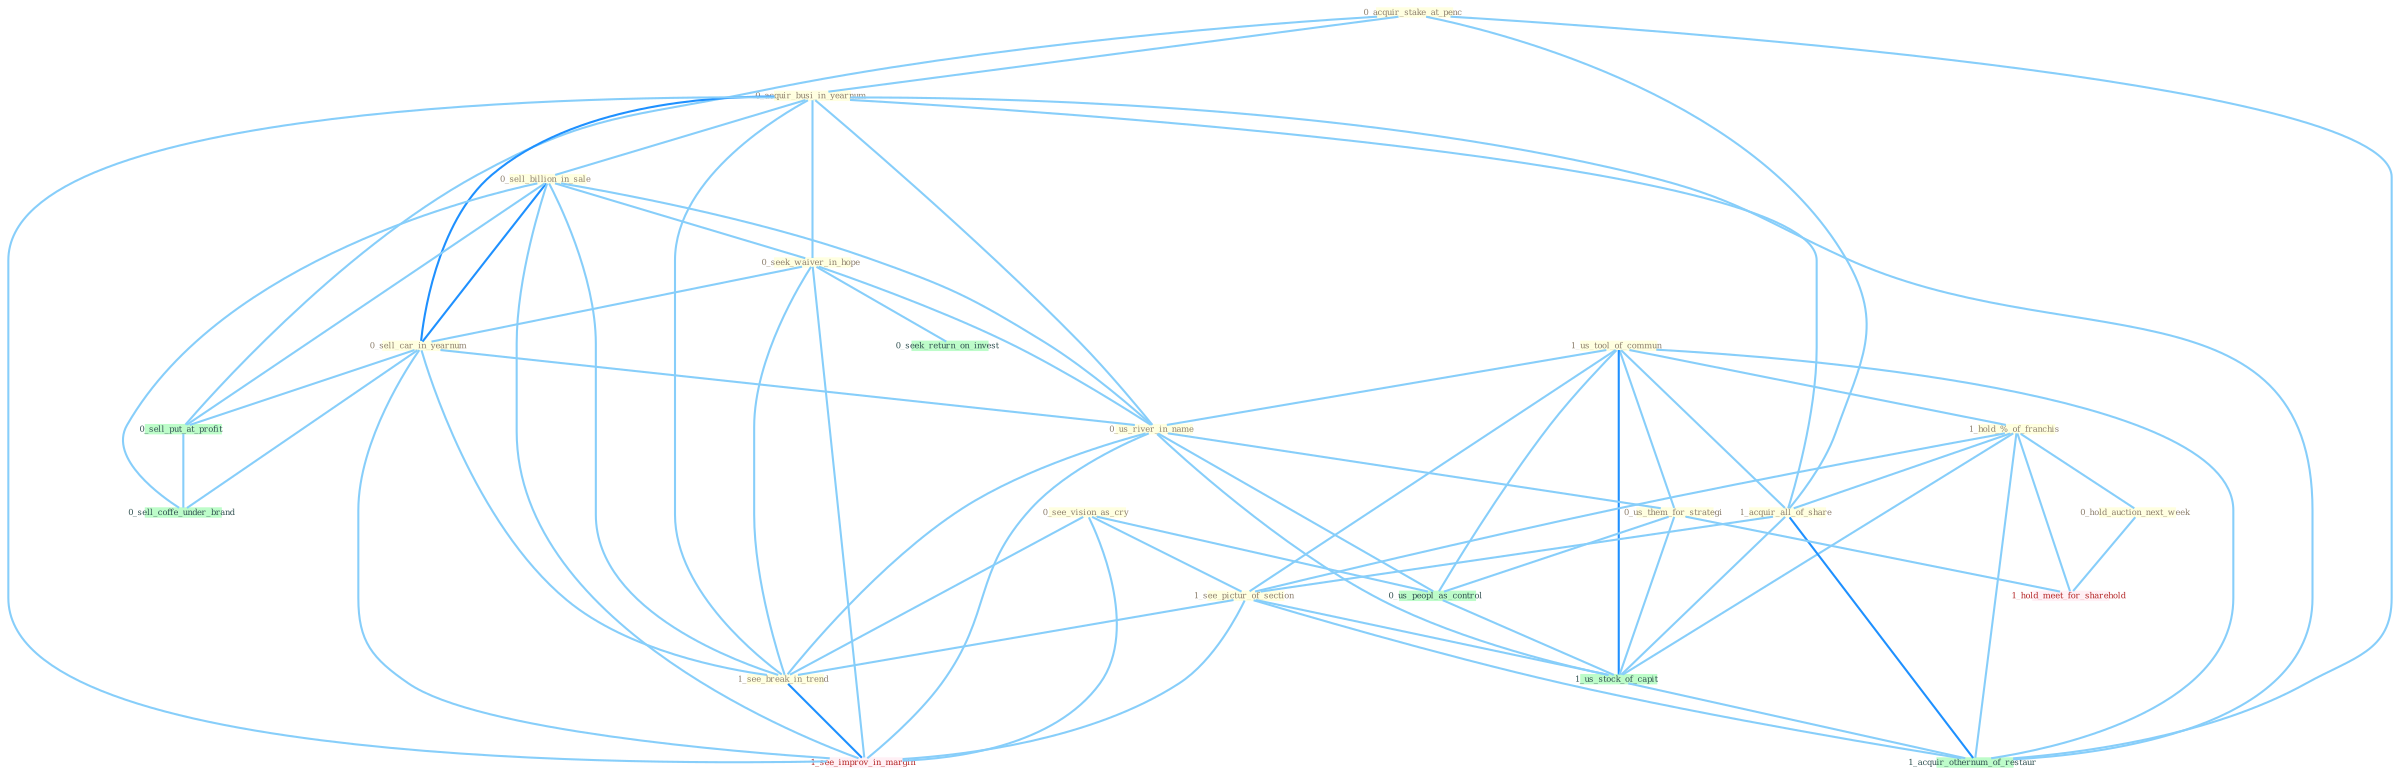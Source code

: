 Graph G{ 
    node
    [shape=polygon,style=filled,width=.5,height=.06,color="#BDFCC9",fixedsize=true,fontsize=4,
    fontcolor="#2f4f4f"];
    {node
    [color="#ffffe0", fontcolor="#8b7d6b"] "0_acquir_stake_at_penc " "1_us_tool_of_commun " "0_acquir_busi_in_yearnum " "1_hold_%_of_franchis " "1_acquir_all_of_share " "0_sell_billion_in_sale " "0_seek_waiver_in_hope " "0_see_vision_as_cry " "0_sell_car_in_yearnum " "0_us_river_in_name " "1_see_pictur_of_section " "0_hold_auction_next_week " "0_us_them_for_strategi " "1_see_break_in_trend "}
{node [color="#fff0f5", fontcolor="#b22222"] "1_see_improv_in_margin " "1_hold_meet_for_sharehold "}
edge [color="#B0E2FF"];

	"0_acquir_stake_at_penc " -- "0_acquir_busi_in_yearnum " [w="1", color="#87cefa" ];
	"0_acquir_stake_at_penc " -- "1_acquir_all_of_share " [w="1", color="#87cefa" ];
	"0_acquir_stake_at_penc " -- "0_sell_put_at_profit " [w="1", color="#87cefa" ];
	"0_acquir_stake_at_penc " -- "1_acquir_othernum_of_restaur " [w="1", color="#87cefa" ];
	"1_us_tool_of_commun " -- "1_hold_%_of_franchis " [w="1", color="#87cefa" ];
	"1_us_tool_of_commun " -- "1_acquir_all_of_share " [w="1", color="#87cefa" ];
	"1_us_tool_of_commun " -- "0_us_river_in_name " [w="1", color="#87cefa" ];
	"1_us_tool_of_commun " -- "1_see_pictur_of_section " [w="1", color="#87cefa" ];
	"1_us_tool_of_commun " -- "0_us_them_for_strategi " [w="1", color="#87cefa" ];
	"1_us_tool_of_commun " -- "0_us_peopl_as_control " [w="1", color="#87cefa" ];
	"1_us_tool_of_commun " -- "1_us_stock_of_capit " [w="2", color="#1e90ff" , len=0.8];
	"1_us_tool_of_commun " -- "1_acquir_othernum_of_restaur " [w="1", color="#87cefa" ];
	"0_acquir_busi_in_yearnum " -- "1_acquir_all_of_share " [w="1", color="#87cefa" ];
	"0_acquir_busi_in_yearnum " -- "0_sell_billion_in_sale " [w="1", color="#87cefa" ];
	"0_acquir_busi_in_yearnum " -- "0_seek_waiver_in_hope " [w="1", color="#87cefa" ];
	"0_acquir_busi_in_yearnum " -- "0_sell_car_in_yearnum " [w="2", color="#1e90ff" , len=0.8];
	"0_acquir_busi_in_yearnum " -- "0_us_river_in_name " [w="1", color="#87cefa" ];
	"0_acquir_busi_in_yearnum " -- "1_see_break_in_trend " [w="1", color="#87cefa" ];
	"0_acquir_busi_in_yearnum " -- "1_see_improv_in_margin " [w="1", color="#87cefa" ];
	"0_acquir_busi_in_yearnum " -- "1_acquir_othernum_of_restaur " [w="1", color="#87cefa" ];
	"1_hold_%_of_franchis " -- "1_acquir_all_of_share " [w="1", color="#87cefa" ];
	"1_hold_%_of_franchis " -- "1_see_pictur_of_section " [w="1", color="#87cefa" ];
	"1_hold_%_of_franchis " -- "0_hold_auction_next_week " [w="1", color="#87cefa" ];
	"1_hold_%_of_franchis " -- "1_us_stock_of_capit " [w="1", color="#87cefa" ];
	"1_hold_%_of_franchis " -- "1_hold_meet_for_sharehold " [w="1", color="#87cefa" ];
	"1_hold_%_of_franchis " -- "1_acquir_othernum_of_restaur " [w="1", color="#87cefa" ];
	"1_acquir_all_of_share " -- "1_see_pictur_of_section " [w="1", color="#87cefa" ];
	"1_acquir_all_of_share " -- "1_us_stock_of_capit " [w="1", color="#87cefa" ];
	"1_acquir_all_of_share " -- "1_acquir_othernum_of_restaur " [w="2", color="#1e90ff" , len=0.8];
	"0_sell_billion_in_sale " -- "0_seek_waiver_in_hope " [w="1", color="#87cefa" ];
	"0_sell_billion_in_sale " -- "0_sell_car_in_yearnum " [w="2", color="#1e90ff" , len=0.8];
	"0_sell_billion_in_sale " -- "0_us_river_in_name " [w="1", color="#87cefa" ];
	"0_sell_billion_in_sale " -- "1_see_break_in_trend " [w="1", color="#87cefa" ];
	"0_sell_billion_in_sale " -- "0_sell_put_at_profit " [w="1", color="#87cefa" ];
	"0_sell_billion_in_sale " -- "1_see_improv_in_margin " [w="1", color="#87cefa" ];
	"0_sell_billion_in_sale " -- "0_sell_coffe_under_brand " [w="1", color="#87cefa" ];
	"0_seek_waiver_in_hope " -- "0_sell_car_in_yearnum " [w="1", color="#87cefa" ];
	"0_seek_waiver_in_hope " -- "0_us_river_in_name " [w="1", color="#87cefa" ];
	"0_seek_waiver_in_hope " -- "1_see_break_in_trend " [w="1", color="#87cefa" ];
	"0_seek_waiver_in_hope " -- "0_seek_return_on_invest " [w="1", color="#87cefa" ];
	"0_seek_waiver_in_hope " -- "1_see_improv_in_margin " [w="1", color="#87cefa" ];
	"0_see_vision_as_cry " -- "1_see_pictur_of_section " [w="1", color="#87cefa" ];
	"0_see_vision_as_cry " -- "1_see_break_in_trend " [w="1", color="#87cefa" ];
	"0_see_vision_as_cry " -- "0_us_peopl_as_control " [w="1", color="#87cefa" ];
	"0_see_vision_as_cry " -- "1_see_improv_in_margin " [w="1", color="#87cefa" ];
	"0_sell_car_in_yearnum " -- "0_us_river_in_name " [w="1", color="#87cefa" ];
	"0_sell_car_in_yearnum " -- "1_see_break_in_trend " [w="1", color="#87cefa" ];
	"0_sell_car_in_yearnum " -- "0_sell_put_at_profit " [w="1", color="#87cefa" ];
	"0_sell_car_in_yearnum " -- "1_see_improv_in_margin " [w="1", color="#87cefa" ];
	"0_sell_car_in_yearnum " -- "0_sell_coffe_under_brand " [w="1", color="#87cefa" ];
	"0_us_river_in_name " -- "0_us_them_for_strategi " [w="1", color="#87cefa" ];
	"0_us_river_in_name " -- "1_see_break_in_trend " [w="1", color="#87cefa" ];
	"0_us_river_in_name " -- "0_us_peopl_as_control " [w="1", color="#87cefa" ];
	"0_us_river_in_name " -- "1_us_stock_of_capit " [w="1", color="#87cefa" ];
	"0_us_river_in_name " -- "1_see_improv_in_margin " [w="1", color="#87cefa" ];
	"1_see_pictur_of_section " -- "1_see_break_in_trend " [w="1", color="#87cefa" ];
	"1_see_pictur_of_section " -- "1_us_stock_of_capit " [w="1", color="#87cefa" ];
	"1_see_pictur_of_section " -- "1_see_improv_in_margin " [w="1", color="#87cefa" ];
	"1_see_pictur_of_section " -- "1_acquir_othernum_of_restaur " [w="1", color="#87cefa" ];
	"0_hold_auction_next_week " -- "1_hold_meet_for_sharehold " [w="1", color="#87cefa" ];
	"0_us_them_for_strategi " -- "0_us_peopl_as_control " [w="1", color="#87cefa" ];
	"0_us_them_for_strategi " -- "1_us_stock_of_capit " [w="1", color="#87cefa" ];
	"0_us_them_for_strategi " -- "1_hold_meet_for_sharehold " [w="1", color="#87cefa" ];
	"1_see_break_in_trend " -- "1_see_improv_in_margin " [w="2", color="#1e90ff" , len=0.8];
	"0_us_peopl_as_control " -- "1_us_stock_of_capit " [w="1", color="#87cefa" ];
	"0_sell_put_at_profit " -- "0_sell_coffe_under_brand " [w="1", color="#87cefa" ];
	"1_us_stock_of_capit " -- "1_acquir_othernum_of_restaur " [w="1", color="#87cefa" ];
}